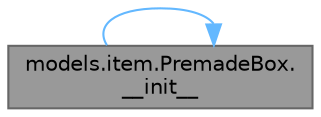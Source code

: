 digraph "models.item.PremadeBox.__init__"
{
 // LATEX_PDF_SIZE
  bgcolor="transparent";
  edge [fontname=Helvetica,fontsize=10,labelfontname=Helvetica,labelfontsize=10];
  node [fontname=Helvetica,fontsize=10,shape=box,height=0.2,width=0.4];
  rankdir="LR";
  Node1 [id="Node000001",label="models.item.PremadeBox.\l__init__",height=0.2,width=0.4,color="gray40", fillcolor="grey60", style="filled", fontcolor="black",tooltip="Constructor for PremadeBox class."];
  Node1 -> Node1 [id="edge1_Node000001_Node000001",color="steelblue1",style="solid",tooltip=" "];
}
